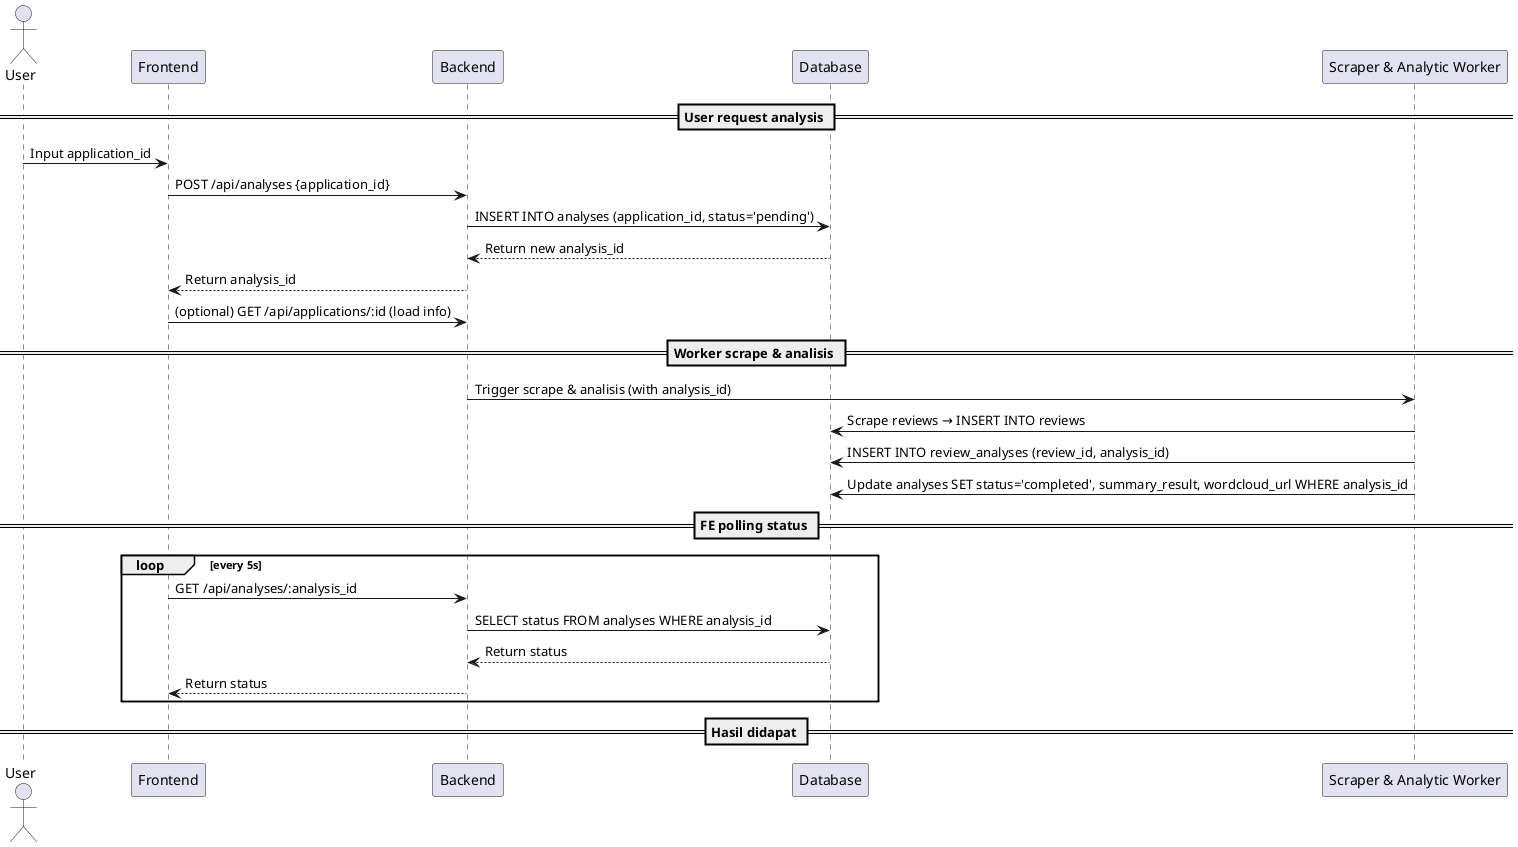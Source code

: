 @startuml

actor User
participant Frontend as FE
participant Backend as BE
participant Database as DB
participant "Scraper & Analytic Worker" as Worker

== User request analysis ==

User -> FE : Input application_id
FE -> BE : POST /api/analyses {application_id}

BE -> DB : INSERT INTO analyses (application_id, status='pending')
DB --> BE : Return new analysis_id
BE --> FE : Return analysis_id

FE -> BE : (optional) GET /api/applications/:id (load info)

== Worker scrape & analisis ==

BE -> Worker : Trigger scrape & analisis (with analysis_id)
Worker -> DB : Scrape reviews → INSERT INTO reviews
Worker -> DB : INSERT INTO review_analyses (review_id, analysis_id)
Worker -> DB : Update analyses SET status='completed', summary_result, wordcloud_url WHERE analysis_id

== FE polling status ==

loop every 5s
    FE -> BE : GET /api/analyses/:analysis_id
    BE -> DB : SELECT status FROM analyses WHERE analysis_id
    DB --> BE : Return status
    BE --> FE : Return status
end

== Hasil didapat ==


@enduml
